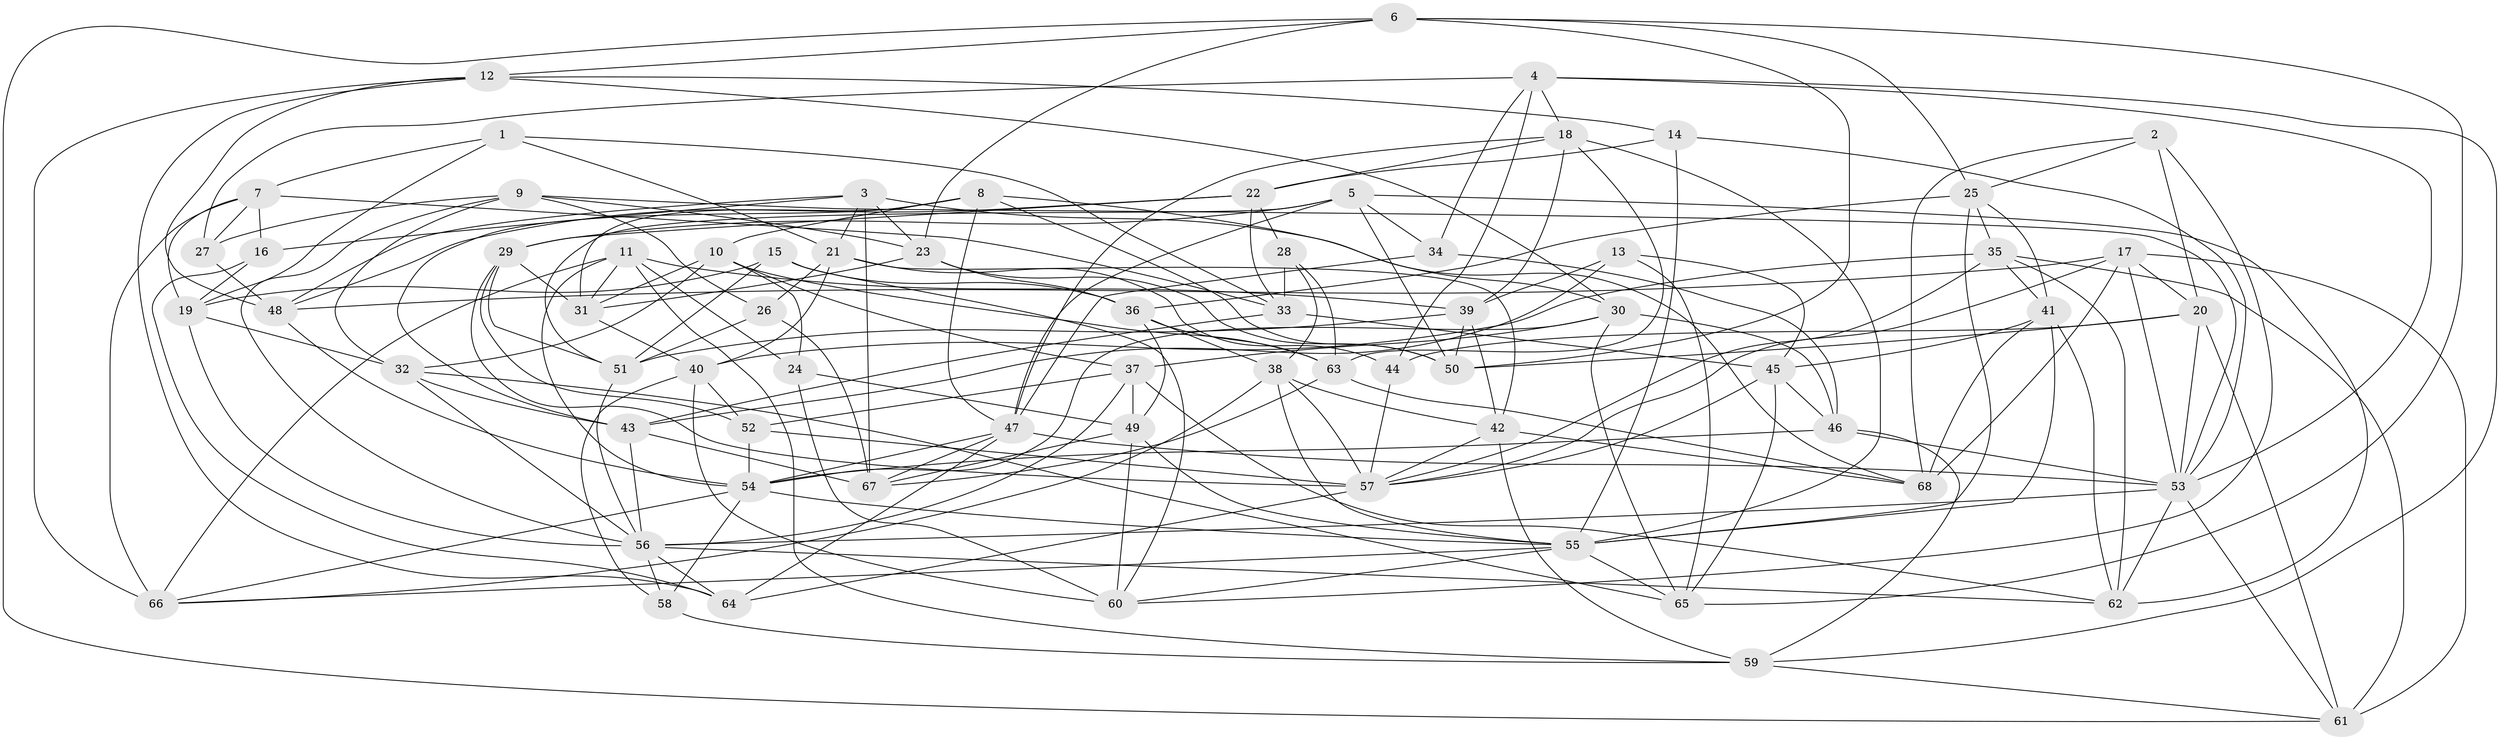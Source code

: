 // original degree distribution, {4: 1.0}
// Generated by graph-tools (version 1.1) at 2025/50/03/09/25 03:50:53]
// undirected, 68 vertices, 200 edges
graph export_dot {
graph [start="1"]
  node [color=gray90,style=filled];
  1;
  2;
  3;
  4;
  5;
  6;
  7;
  8;
  9;
  10;
  11;
  12;
  13;
  14;
  15;
  16;
  17;
  18;
  19;
  20;
  21;
  22;
  23;
  24;
  25;
  26;
  27;
  28;
  29;
  30;
  31;
  32;
  33;
  34;
  35;
  36;
  37;
  38;
  39;
  40;
  41;
  42;
  43;
  44;
  45;
  46;
  47;
  48;
  49;
  50;
  51;
  52;
  53;
  54;
  55;
  56;
  57;
  58;
  59;
  60;
  61;
  62;
  63;
  64;
  65;
  66;
  67;
  68;
  1 -- 7 [weight=1.0];
  1 -- 19 [weight=1.0];
  1 -- 21 [weight=1.0];
  1 -- 33 [weight=1.0];
  2 -- 20 [weight=1.0];
  2 -- 25 [weight=1.0];
  2 -- 60 [weight=1.0];
  2 -- 68 [weight=1.0];
  3 -- 16 [weight=1.0];
  3 -- 21 [weight=1.0];
  3 -- 23 [weight=1.0];
  3 -- 48 [weight=1.0];
  3 -- 67 [weight=1.0];
  3 -- 68 [weight=1.0];
  4 -- 18 [weight=1.0];
  4 -- 27 [weight=1.0];
  4 -- 34 [weight=1.0];
  4 -- 44 [weight=1.0];
  4 -- 53 [weight=1.0];
  4 -- 59 [weight=1.0];
  5 -- 29 [weight=1.0];
  5 -- 34 [weight=1.0];
  5 -- 47 [weight=1.0];
  5 -- 50 [weight=1.0];
  5 -- 51 [weight=1.0];
  5 -- 62 [weight=1.0];
  6 -- 12 [weight=1.0];
  6 -- 23 [weight=1.0];
  6 -- 25 [weight=1.0];
  6 -- 50 [weight=1.0];
  6 -- 61 [weight=1.0];
  6 -- 65 [weight=1.0];
  7 -- 16 [weight=1.0];
  7 -- 19 [weight=1.0];
  7 -- 27 [weight=1.0];
  7 -- 33 [weight=1.0];
  7 -- 66 [weight=1.0];
  8 -- 10 [weight=1.0];
  8 -- 30 [weight=1.0];
  8 -- 31 [weight=1.0];
  8 -- 43 [weight=1.0];
  8 -- 47 [weight=1.0];
  8 -- 50 [weight=1.0];
  9 -- 23 [weight=1.0];
  9 -- 26 [weight=1.0];
  9 -- 27 [weight=1.0];
  9 -- 32 [weight=1.0];
  9 -- 53 [weight=1.0];
  9 -- 56 [weight=1.0];
  10 -- 24 [weight=1.0];
  10 -- 31 [weight=1.0];
  10 -- 32 [weight=1.0];
  10 -- 37 [weight=1.0];
  10 -- 63 [weight=1.0];
  11 -- 24 [weight=1.0];
  11 -- 31 [weight=1.0];
  11 -- 39 [weight=1.0];
  11 -- 54 [weight=1.0];
  11 -- 59 [weight=1.0];
  11 -- 66 [weight=1.0];
  12 -- 14 [weight=1.0];
  12 -- 30 [weight=1.0];
  12 -- 48 [weight=1.0];
  12 -- 64 [weight=1.0];
  12 -- 66 [weight=1.0];
  13 -- 39 [weight=1.0];
  13 -- 43 [weight=1.0];
  13 -- 45 [weight=1.0];
  13 -- 65 [weight=1.0];
  14 -- 22 [weight=1.0];
  14 -- 53 [weight=1.0];
  14 -- 55 [weight=1.0];
  15 -- 19 [weight=1.0];
  15 -- 36 [weight=1.0];
  15 -- 51 [weight=1.0];
  15 -- 60 [weight=1.0];
  16 -- 19 [weight=1.0];
  16 -- 64 [weight=1.0];
  17 -- 20 [weight=1.0];
  17 -- 48 [weight=1.0];
  17 -- 53 [weight=1.0];
  17 -- 57 [weight=1.0];
  17 -- 61 [weight=1.0];
  17 -- 68 [weight=1.0];
  18 -- 22 [weight=1.0];
  18 -- 39 [weight=1.0];
  18 -- 47 [weight=1.0];
  18 -- 55 [weight=1.0];
  18 -- 63 [weight=1.0];
  19 -- 32 [weight=1.0];
  19 -- 56 [weight=1.0];
  20 -- 44 [weight=1.0];
  20 -- 50 [weight=1.0];
  20 -- 53 [weight=1.0];
  20 -- 61 [weight=1.0];
  21 -- 26 [weight=1.0];
  21 -- 40 [weight=1.0];
  21 -- 42 [weight=1.0];
  21 -- 44 [weight=1.0];
  22 -- 28 [weight=1.0];
  22 -- 29 [weight=1.0];
  22 -- 33 [weight=1.0];
  22 -- 48 [weight=1.0];
  23 -- 31 [weight=1.0];
  23 -- 36 [weight=1.0];
  23 -- 50 [weight=1.0];
  24 -- 49 [weight=1.0];
  24 -- 60 [weight=1.0];
  25 -- 35 [weight=1.0];
  25 -- 36 [weight=1.0];
  25 -- 41 [weight=1.0];
  25 -- 55 [weight=1.0];
  26 -- 51 [weight=1.0];
  26 -- 67 [weight=1.0];
  27 -- 48 [weight=1.0];
  28 -- 33 [weight=1.0];
  28 -- 38 [weight=1.0];
  28 -- 63 [weight=1.0];
  29 -- 31 [weight=1.0];
  29 -- 51 [weight=1.0];
  29 -- 52 [weight=1.0];
  29 -- 57 [weight=1.0];
  30 -- 37 [weight=1.0];
  30 -- 46 [weight=1.0];
  30 -- 54 [weight=1.0];
  30 -- 65 [weight=1.0];
  31 -- 40 [weight=1.0];
  32 -- 43 [weight=1.0];
  32 -- 56 [weight=1.0];
  32 -- 65 [weight=1.0];
  33 -- 43 [weight=1.0];
  33 -- 45 [weight=1.0];
  34 -- 46 [weight=1.0];
  34 -- 47 [weight=1.0];
  35 -- 40 [weight=1.0];
  35 -- 41 [weight=1.0];
  35 -- 57 [weight=1.0];
  35 -- 61 [weight=1.0];
  35 -- 62 [weight=1.0];
  36 -- 38 [weight=1.0];
  36 -- 49 [weight=1.0];
  36 -- 63 [weight=1.0];
  37 -- 49 [weight=1.0];
  37 -- 52 [weight=1.0];
  37 -- 56 [weight=1.0];
  37 -- 62 [weight=1.0];
  38 -- 42 [weight=1.0];
  38 -- 55 [weight=1.0];
  38 -- 57 [weight=1.0];
  38 -- 66 [weight=1.0];
  39 -- 42 [weight=1.0];
  39 -- 50 [weight=1.0];
  39 -- 51 [weight=1.0];
  40 -- 52 [weight=1.0];
  40 -- 58 [weight=1.0];
  40 -- 60 [weight=1.0];
  41 -- 45 [weight=1.0];
  41 -- 55 [weight=1.0];
  41 -- 62 [weight=1.0];
  41 -- 68 [weight=1.0];
  42 -- 57 [weight=1.0];
  42 -- 59 [weight=1.0];
  42 -- 68 [weight=1.0];
  43 -- 56 [weight=1.0];
  43 -- 67 [weight=1.0];
  44 -- 57 [weight=1.0];
  45 -- 46 [weight=1.0];
  45 -- 57 [weight=1.0];
  45 -- 65 [weight=1.0];
  46 -- 53 [weight=1.0];
  46 -- 54 [weight=1.0];
  46 -- 59 [weight=1.0];
  47 -- 53 [weight=1.0];
  47 -- 54 [weight=1.0];
  47 -- 64 [weight=1.0];
  47 -- 67 [weight=1.0];
  48 -- 54 [weight=1.0];
  49 -- 55 [weight=1.0];
  49 -- 60 [weight=1.0];
  49 -- 67 [weight=1.0];
  51 -- 56 [weight=1.0];
  52 -- 54 [weight=2.0];
  52 -- 57 [weight=1.0];
  53 -- 56 [weight=1.0];
  53 -- 61 [weight=1.0];
  53 -- 62 [weight=1.0];
  54 -- 55 [weight=1.0];
  54 -- 58 [weight=1.0];
  54 -- 66 [weight=1.0];
  55 -- 60 [weight=1.0];
  55 -- 65 [weight=1.0];
  55 -- 66 [weight=1.0];
  56 -- 58 [weight=1.0];
  56 -- 62 [weight=1.0];
  56 -- 64 [weight=1.0];
  57 -- 64 [weight=2.0];
  58 -- 59 [weight=1.0];
  59 -- 61 [weight=1.0];
  63 -- 67 [weight=1.0];
  63 -- 68 [weight=1.0];
}
